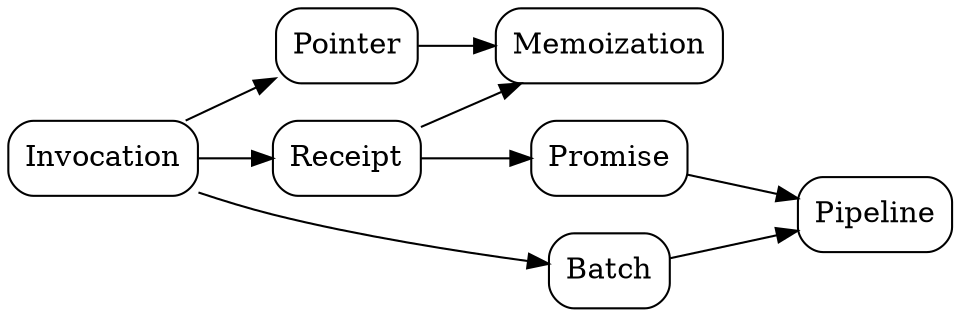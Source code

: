 digraph {
    rankdir="LR"

    node [
      style=rounded
      shape=box
    ]

    Invocation -> Pointer -> Memoization
    Receipt -> Memoization
    Invocation -> Receipt -> Promise -> Pipeline
    Invocation -> Batch -> Pipeline
}
